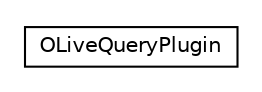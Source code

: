 #!/usr/local/bin/dot
#
# Class diagram 
# Generated by UMLGraph version R5_6-24-gf6e263 (http://www.umlgraph.org/)
#

digraph G {
	edge [fontname="Helvetica",fontsize=10,labelfontname="Helvetica",labelfontsize=10];
	node [fontname="Helvetica",fontsize=10,shape=plaintext];
	nodesep=0.25;
	ranksep=0.5;
	// com.orientechnologies.orient.server.plugin.livequery.OLiveQueryPlugin
	c326690 [label=<<table title="com.orientechnologies.orient.server.plugin.livequery.OLiveQueryPlugin" border="0" cellborder="1" cellspacing="0" cellpadding="2" port="p" href="./OLiveQueryPlugin.html">
		<tr><td><table border="0" cellspacing="0" cellpadding="1">
<tr><td align="center" balign="center"> OLiveQueryPlugin </td></tr>
		</table></td></tr>
		</table>>, URL="./OLiveQueryPlugin.html", fontname="Helvetica", fontcolor="black", fontsize=10.0];
}

